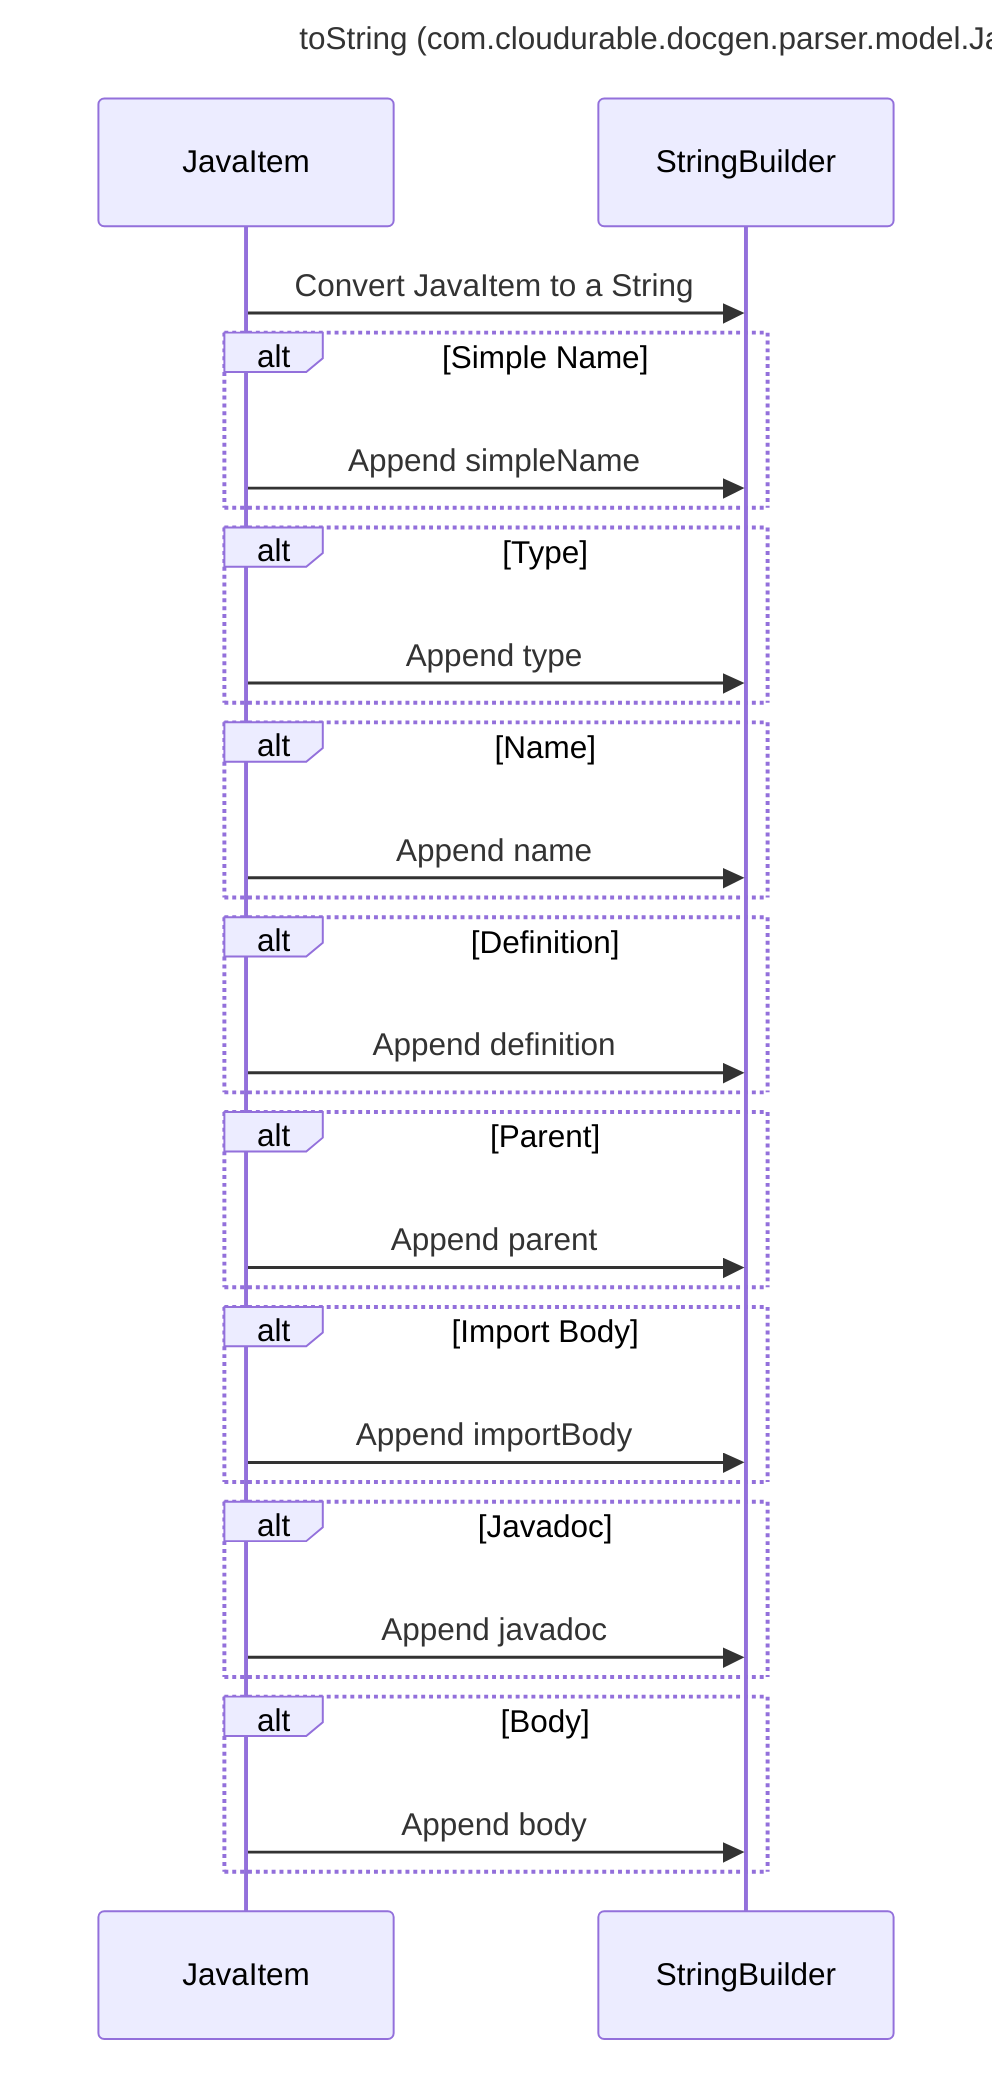 ---
title: toString (com.cloudurable.docgen.parser.model.JavaItem)
---

sequenceDiagram
    participant JavaItem
    participant StringBuilder

    JavaItem->>StringBuilder: Convert JavaItem to a String

    alt Simple Name
        JavaItem->>StringBuilder: Append simpleName
    end

    alt Type
        JavaItem->>StringBuilder: Append type
    end

    alt Name
        JavaItem->>StringBuilder: Append name
    end

    alt Definition
        JavaItem->>StringBuilder: Append definition
    end

    alt Parent
        JavaItem->>StringBuilder: Append parent
    end

    alt Import Body
        JavaItem->>StringBuilder: Append importBody
    end

    alt Javadoc
        JavaItem->>StringBuilder: Append javadoc
    end

    alt Body
        JavaItem->>StringBuilder: Append body
    end